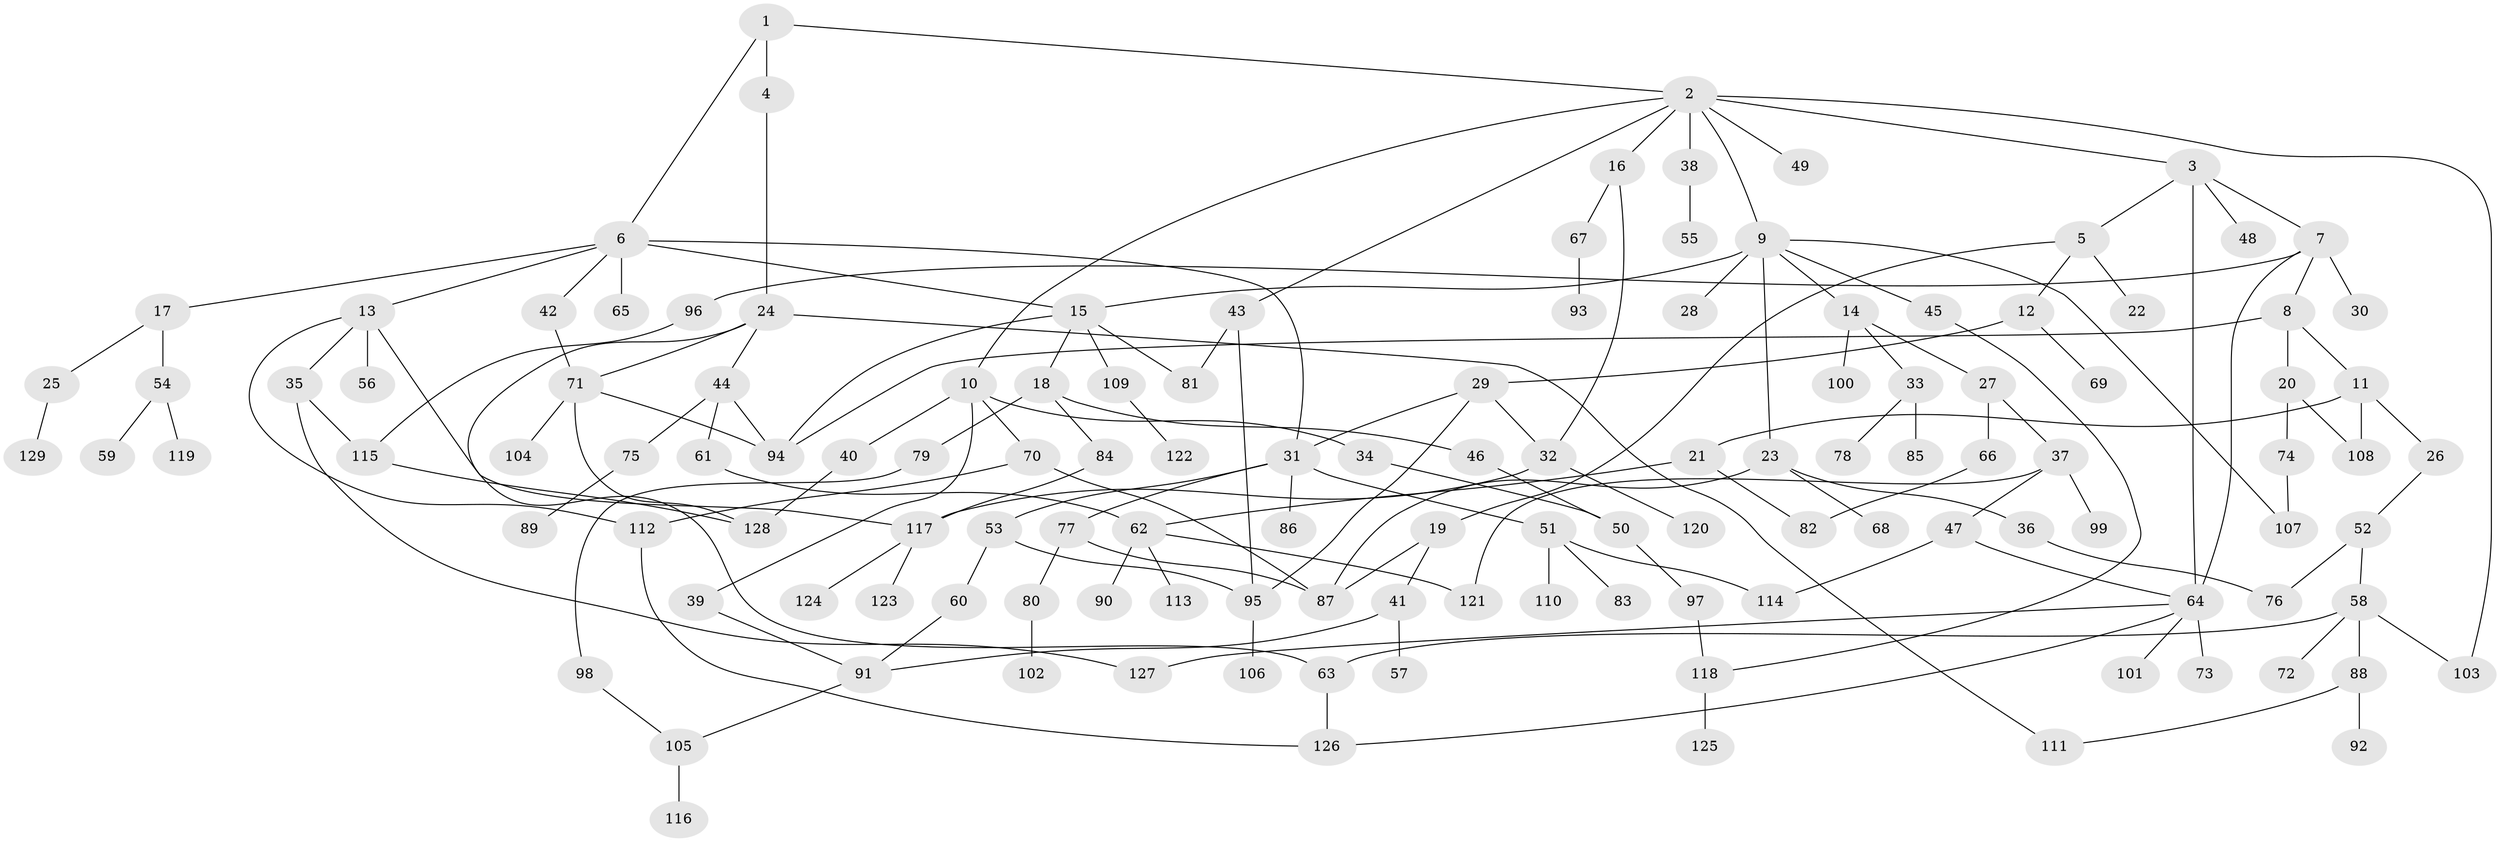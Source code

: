 // coarse degree distribution, {3: 0.18888888888888888, 9: 0.011111111111111112, 4: 0.07777777777777778, 5: 0.12222222222222222, 6: 0.06666666666666667, 1: 0.35555555555555557, 7: 0.011111111111111112, 2: 0.15555555555555556, 8: 0.011111111111111112}
// Generated by graph-tools (version 1.1) at 2025/23/03/03/25 07:23:32]
// undirected, 129 vertices, 167 edges
graph export_dot {
graph [start="1"]
  node [color=gray90,style=filled];
  1;
  2;
  3;
  4;
  5;
  6;
  7;
  8;
  9;
  10;
  11;
  12;
  13;
  14;
  15;
  16;
  17;
  18;
  19;
  20;
  21;
  22;
  23;
  24;
  25;
  26;
  27;
  28;
  29;
  30;
  31;
  32;
  33;
  34;
  35;
  36;
  37;
  38;
  39;
  40;
  41;
  42;
  43;
  44;
  45;
  46;
  47;
  48;
  49;
  50;
  51;
  52;
  53;
  54;
  55;
  56;
  57;
  58;
  59;
  60;
  61;
  62;
  63;
  64;
  65;
  66;
  67;
  68;
  69;
  70;
  71;
  72;
  73;
  74;
  75;
  76;
  77;
  78;
  79;
  80;
  81;
  82;
  83;
  84;
  85;
  86;
  87;
  88;
  89;
  90;
  91;
  92;
  93;
  94;
  95;
  96;
  97;
  98;
  99;
  100;
  101;
  102;
  103;
  104;
  105;
  106;
  107;
  108;
  109;
  110;
  111;
  112;
  113;
  114;
  115;
  116;
  117;
  118;
  119;
  120;
  121;
  122;
  123;
  124;
  125;
  126;
  127;
  128;
  129;
  1 -- 2;
  1 -- 4;
  1 -- 6;
  2 -- 3;
  2 -- 9;
  2 -- 10;
  2 -- 16;
  2 -- 38;
  2 -- 43;
  2 -- 49;
  2 -- 103;
  3 -- 5;
  3 -- 7;
  3 -- 48;
  3 -- 64;
  4 -- 24;
  5 -- 12;
  5 -- 19;
  5 -- 22;
  6 -- 13;
  6 -- 15;
  6 -- 17;
  6 -- 31;
  6 -- 42;
  6 -- 65;
  7 -- 8;
  7 -- 30;
  7 -- 64;
  7 -- 96;
  8 -- 11;
  8 -- 20;
  8 -- 94;
  9 -- 14;
  9 -- 23;
  9 -- 28;
  9 -- 45;
  9 -- 107;
  9 -- 15;
  10 -- 34;
  10 -- 39;
  10 -- 40;
  10 -- 70;
  11 -- 21;
  11 -- 26;
  11 -- 108;
  12 -- 29;
  12 -- 69;
  13 -- 35;
  13 -- 56;
  13 -- 117;
  13 -- 112;
  14 -- 27;
  14 -- 33;
  14 -- 100;
  15 -- 18;
  15 -- 81;
  15 -- 109;
  15 -- 94;
  16 -- 32;
  16 -- 67;
  17 -- 25;
  17 -- 54;
  18 -- 46;
  18 -- 79;
  18 -- 84;
  19 -- 41;
  19 -- 87;
  20 -- 74;
  20 -- 108;
  21 -- 82;
  21 -- 62;
  23 -- 36;
  23 -- 68;
  23 -- 87;
  24 -- 44;
  24 -- 63;
  24 -- 111;
  24 -- 71;
  25 -- 129;
  26 -- 52;
  27 -- 37;
  27 -- 66;
  29 -- 32;
  29 -- 31;
  29 -- 95;
  31 -- 51;
  31 -- 53;
  31 -- 77;
  31 -- 86;
  32 -- 117;
  32 -- 120;
  33 -- 78;
  33 -- 85;
  34 -- 50;
  35 -- 115;
  35 -- 127;
  36 -- 76;
  37 -- 47;
  37 -- 99;
  37 -- 121;
  38 -- 55;
  39 -- 91;
  40 -- 128;
  41 -- 57;
  41 -- 91;
  42 -- 71;
  43 -- 95;
  43 -- 81;
  44 -- 61;
  44 -- 75;
  44 -- 94;
  45 -- 118;
  46 -- 50;
  47 -- 64;
  47 -- 114;
  50 -- 97;
  51 -- 83;
  51 -- 110;
  51 -- 114;
  52 -- 58;
  52 -- 76;
  53 -- 60;
  53 -- 95;
  54 -- 59;
  54 -- 119;
  58 -- 72;
  58 -- 88;
  58 -- 63;
  58 -- 103;
  60 -- 91;
  61 -- 62;
  62 -- 90;
  62 -- 113;
  62 -- 121;
  63 -- 126;
  64 -- 73;
  64 -- 101;
  64 -- 127;
  64 -- 126;
  66 -- 82;
  67 -- 93;
  70 -- 112;
  70 -- 87;
  71 -- 104;
  71 -- 94;
  71 -- 128;
  74 -- 107;
  75 -- 89;
  77 -- 80;
  77 -- 87;
  79 -- 98;
  80 -- 102;
  84 -- 117;
  88 -- 92;
  88 -- 111;
  91 -- 105;
  95 -- 106;
  96 -- 115;
  97 -- 118;
  98 -- 105;
  105 -- 116;
  109 -- 122;
  112 -- 126;
  115 -- 128;
  117 -- 123;
  117 -- 124;
  118 -- 125;
}
